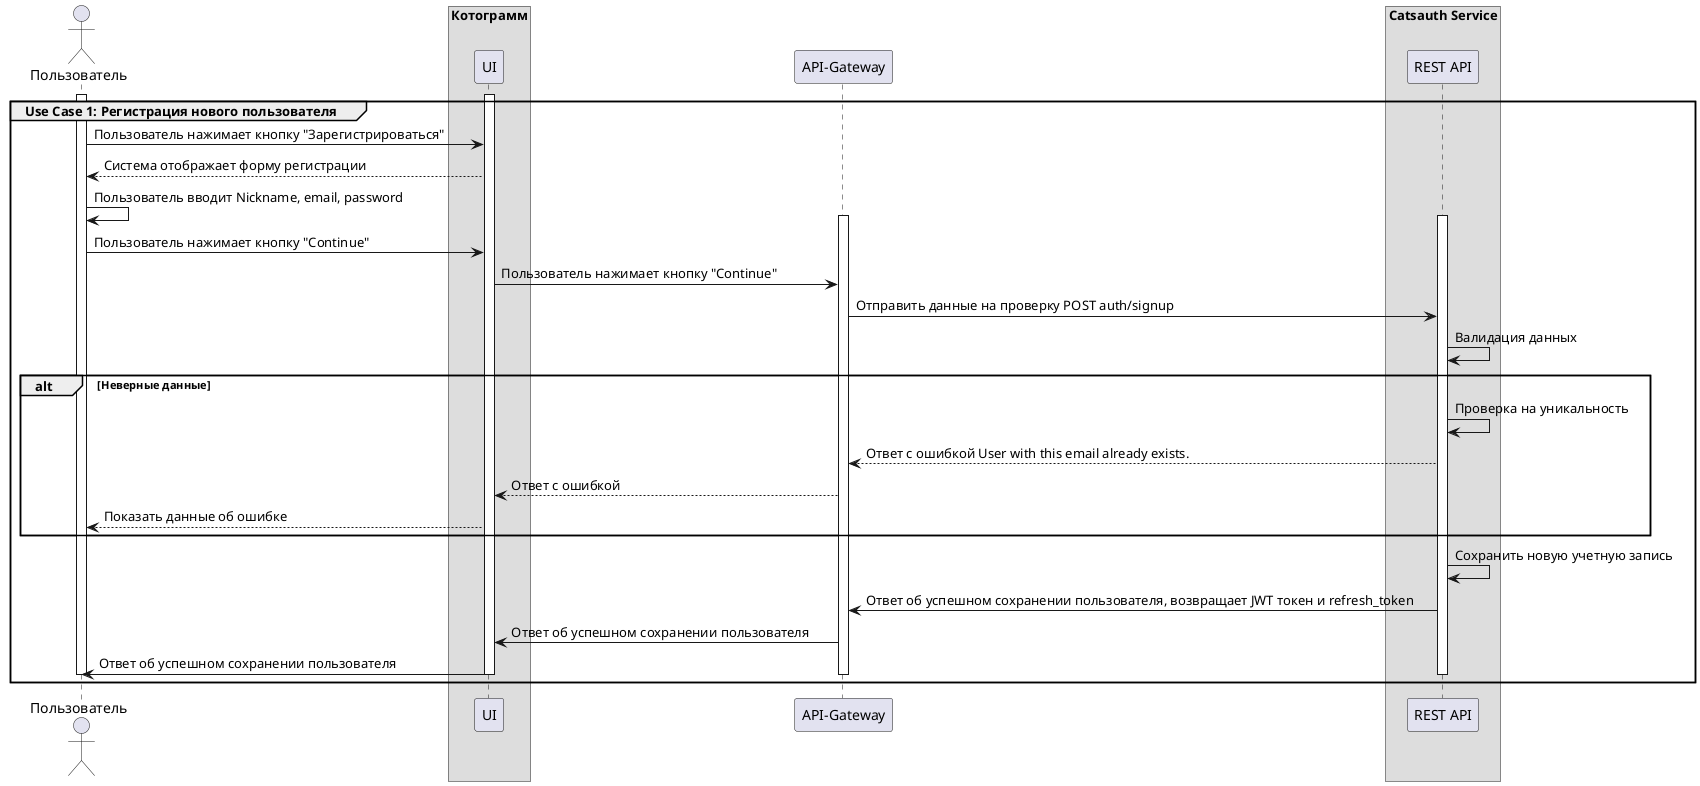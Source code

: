 @startuml
actor "Пользователь" as User
box "Котограмм"
    participant "UI" as UI
end box
participant "API-Gateway" as Gateway
box "Catsauth Service"
participant "REST API" as REST
end box



group Use Case 1: Регистрация нового пользователя
activate User
activate UI
User -> UI: Пользователь нажимает кнопку "Зарегистрироваться"
User <-- UI: Система отображает форму регистрации
User -> User: Пользователь вводит Nickname, email, password
activate Gateway
activate REST
User -> UI: Пользователь нажимает кнопку "Continue"
UI -> Gateway: Пользователь нажимает кнопку "Continue"
Gateway -> REST: Отправить данные на проверку POST auth/signup
REST -> REST: Валидация данных
alt Неверные данные
REST -> REST: Проверка на уникальность
REST --> Gateway: Ответ с ошибкой User with this email already exists.
Gateway --> UI: Ответ с ошибкой 
UI --> User: Показать данные об ошибке
end
REST -> REST: Сохранить новую учетную запись
REST -> Gateway: Ответ об успешном сохранении пользователя, возвращает JWT токен и refresh_token
Gateway -> UI: Ответ об успешном сохранении пользователя
UI -> User: Ответ об успешном сохранении пользователя
deactivate User
deactivate UI
deactivate Gateway
deactivate REST
end group
@enduml
